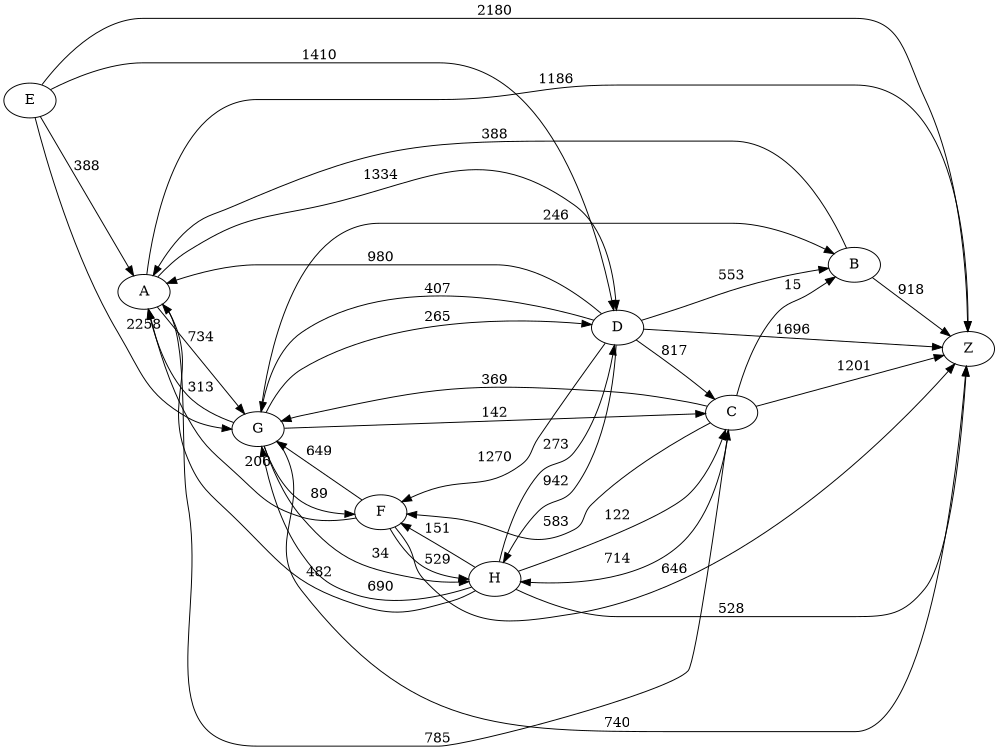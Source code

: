 digraph G {
	rankdir=LR size="8,5"
	E
	A
	E -> A [label=388]
	E
	G
	E -> G [label=2258]
	E
	Z
	E -> Z [label=2180]
	E
	D
	E -> D [label=1410]
	A
	D
	A -> D [label=1334]
	A
	C
	A -> C [label=785]
	A
	Z
	A -> Z [label=1186]
	A
	G
	A -> G [label=734]
	D
	C
	D -> C [label=817]
	D
	A
	D -> A [label=980]
	D
	Z
	D -> Z [label=1696]
	D
	B
	D -> B [label=553]
	D
	H
	D -> H [label=942]
	D
	G
	D -> G [label=407]
	D
	F
	D -> F [label=1270]
	C
	Z
	C -> Z [label=1201]
	C
	F
	C -> F [label=583]
	C
	B
	C -> B [label=15]
	C
	H
	C -> H [label=714]
	C
	G
	C -> G [label=369]
	B
	Z
	B -> Z [label=918]
	B
	A
	B -> A [label=388]
	F
	G
	F -> G [label=649]
	F
	Z
	F -> Z [label=646]
	F
	H
	F -> H [label=529]
	F
	A
	F -> A [label=206]
	G
	Z
	G -> Z [label=740]
	G
	B
	G -> B [label=246]
	G
	H
	G -> H [label=34]
	G
	A
	G -> A [label=313]
	G
	C
	G -> C [label=142]
	G
	D
	G -> D [label=265]
	G
	F
	G -> F [label=89]
	H
	Z
	H -> Z [label=528]
	H
	F
	H -> F [label=151]
	H
	A
	H -> A [label=482]
	H
	C
	H -> C [label=122]
	H
	G
	H -> G [label=690]
	H
	D
	H -> D [label=273]
}
